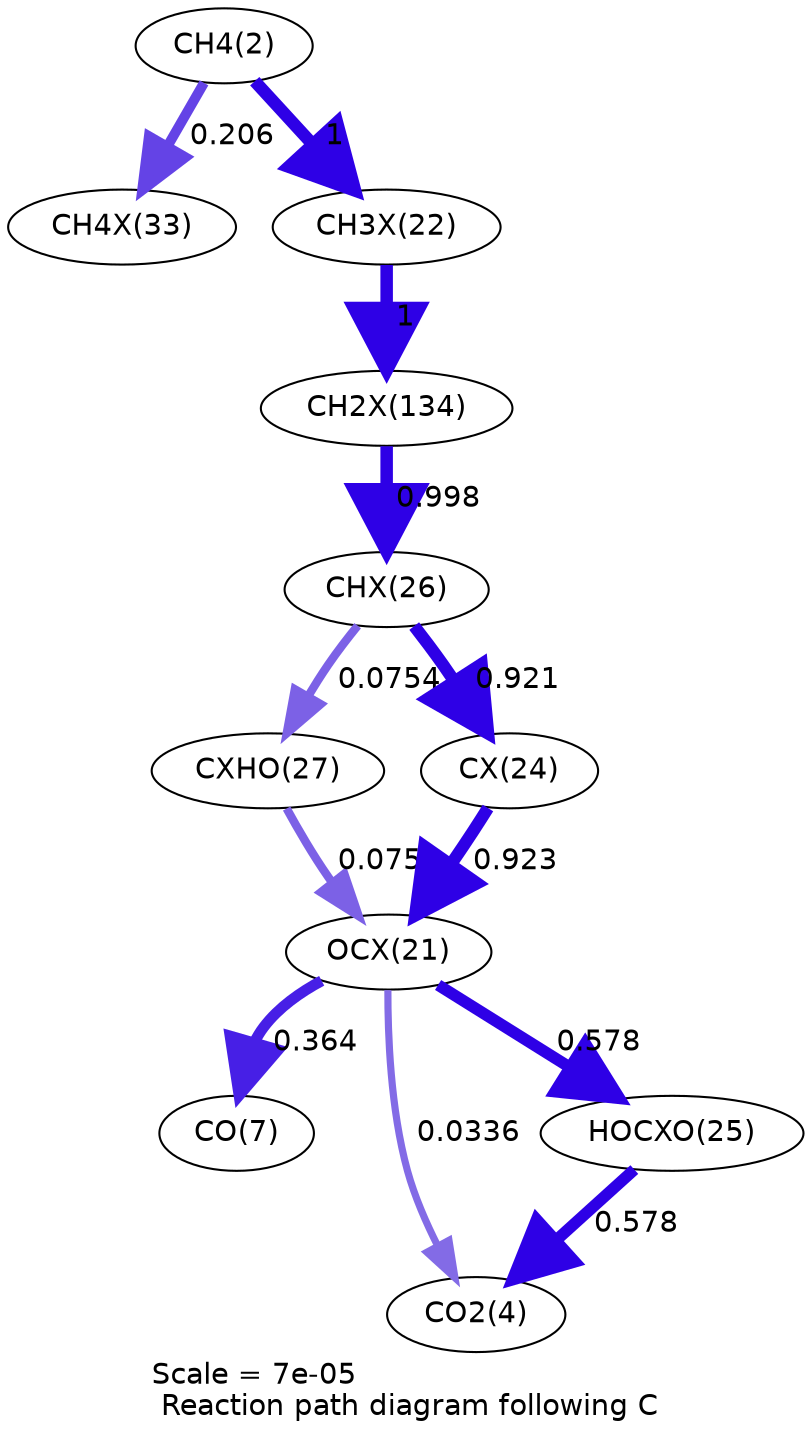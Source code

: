 digraph reaction_paths {
center=1;
s4 -> s31[fontname="Helvetica", penwidth=4.81, arrowsize=2.4, color="0.7, 0.706, 0.9"
, label=" 0.206"];
s4 -> s25[fontname="Helvetica", penwidth=6, arrowsize=3, color="0.7, 1.5, 0.9"
, label=" 1"];
s25 -> s36[fontname="Helvetica", penwidth=6, arrowsize=3, color="0.7, 1.5, 0.9"
, label=" 1"];
s36 -> s29[fontname="Helvetica", penwidth=6, arrowsize=3, color="0.7, 1.5, 0.9"
, label=" 0.998"];
s29 -> s30[fontname="Helvetica", penwidth=4.05, arrowsize=2.02, color="0.7, 0.575, 0.9"
, label=" 0.0754"];
s29 -> s27[fontname="Helvetica", penwidth=5.94, arrowsize=2.97, color="0.7, 1.42, 0.9"
, label=" 0.921"];
s30 -> s24[fontname="Helvetica", penwidth=4.05, arrowsize=2.02, color="0.7, 0.575, 0.9"
, label=" 0.0754"];
s24 -> s9[fontname="Helvetica", penwidth=5.24, arrowsize=2.62, color="0.7, 0.864, 0.9"
, label=" 0.364"];
s24 -> s6[fontname="Helvetica", penwidth=3.44, arrowsize=1.72, color="0.7, 0.534, 0.9"
, label=" 0.0336"];
s27 -> s24[fontname="Helvetica", penwidth=5.94, arrowsize=2.97, color="0.7, 1.42, 0.9"
, label=" 0.923"];
s24 -> s28[fontname="Helvetica", penwidth=5.59, arrowsize=2.79, color="0.7, 1.08, 0.9"
, label=" 0.578"];
s28 -> s6[fontname="Helvetica", penwidth=5.59, arrowsize=2.79, color="0.7, 1.08, 0.9"
, label=" 0.578"];
s4 [ fontname="Helvetica", label="CH4(2)"];
s6 [ fontname="Helvetica", label="CO2(4)"];
s9 [ fontname="Helvetica", label="CO(7)"];
s24 [ fontname="Helvetica", label="OCX(21)"];
s25 [ fontname="Helvetica", label="CH3X(22)"];
s27 [ fontname="Helvetica", label="CX(24)"];
s28 [ fontname="Helvetica", label="HOCXO(25)"];
s29 [ fontname="Helvetica", label="CHX(26)"];
s30 [ fontname="Helvetica", label="CXHO(27)"];
s31 [ fontname="Helvetica", label="CH4X(33)"];
s36 [ fontname="Helvetica", label="CH2X(134)"];
 label = "Scale = 7e-05\l Reaction path diagram following C";
 fontname = "Helvetica";
}
